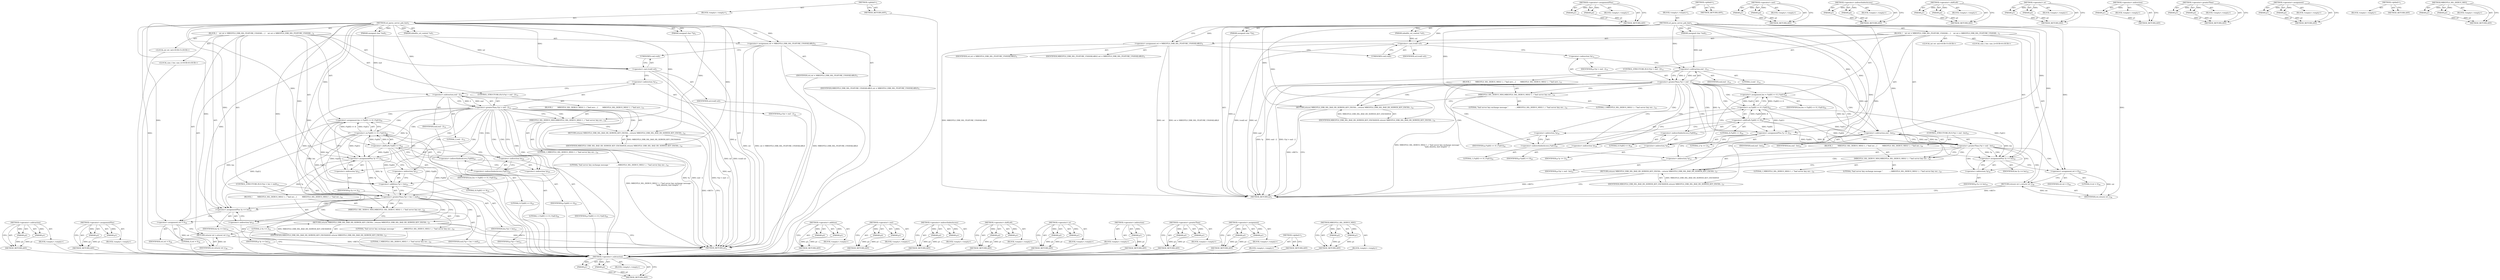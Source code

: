 digraph "MBEDTLS_SSL_DEBUG_MSG" {
vulnerable_119 [label=<(METHOD,&lt;operator&gt;.subtraction)>];
vulnerable_120 [label=<(PARAM,p1)>];
vulnerable_121 [label=<(PARAM,p2)>];
vulnerable_122 [label=<(BLOCK,&lt;empty&gt;,&lt;empty&gt;)>];
vulnerable_123 [label=<(METHOD_RETURN,ANY)>];
vulnerable_144 [label=<(METHOD,&lt;operator&gt;.assignmentPlus)>];
vulnerable_145 [label=<(PARAM,p1)>];
vulnerable_146 [label=<(PARAM,p2)>];
vulnerable_147 [label=<(BLOCK,&lt;empty&gt;,&lt;empty&gt;)>];
vulnerable_148 [label=<(METHOD_RETURN,ANY)>];
vulnerable_6 [label=<(METHOD,&lt;global&gt;)<SUB>1</SUB>>];
vulnerable_7 [label=<(BLOCK,&lt;empty&gt;,&lt;empty&gt;)<SUB>1</SUB>>];
vulnerable_8 [label=<(METHOD,ssl_parse_server_psk_hint)<SUB>1</SUB>>];
vulnerable_9 [label=<(PARAM,mbedtls_ssl_context *ssl)<SUB>1</SUB>>];
vulnerable_10 [label=<(PARAM,unsigned char **p)<SUB>2</SUB>>];
vulnerable_11 [label=<(PARAM,unsigned char *end)<SUB>3</SUB>>];
vulnerable_12 [label=<(BLOCK,{
    int ret = MBEDTLS_ERR_SSL_FEATURE_UNAVAIL...,{
    int ret = MBEDTLS_ERR_SSL_FEATURE_UNAVAIL...)<SUB>4</SUB>>];
vulnerable_13 [label="<(LOCAL,int ret: int)<SUB>5</SUB>>"];
vulnerable_14 [label=<(&lt;operator&gt;.assignment,ret = MBEDTLS_ERR_SSL_FEATURE_UNAVAILABLE)<SUB>5</SUB>>];
vulnerable_15 [label=<(IDENTIFIER,ret,ret = MBEDTLS_ERR_SSL_FEATURE_UNAVAILABLE)<SUB>5</SUB>>];
vulnerable_16 [label=<(IDENTIFIER,MBEDTLS_ERR_SSL_FEATURE_UNAVAILABLE,ret = MBEDTLS_ERR_SSL_FEATURE_UNAVAILABLE)<SUB>5</SUB>>];
vulnerable_17 [label="<(LOCAL,size_t len: size_t)<SUB>6</SUB>>"];
vulnerable_18 [label=<(&lt;operator&gt;.cast,(void) ssl)<SUB>7</SUB>>];
vulnerable_19 [label=<(UNKNOWN,void,void)<SUB>7</SUB>>];
vulnerable_20 [label=<(IDENTIFIER,ssl,(void) ssl)<SUB>7</SUB>>];
vulnerable_21 [label=<(CONTROL_STRUCTURE,IF,if ((*p) &gt; end - 2))<SUB>14</SUB>>];
vulnerable_22 [label=<(&lt;operator&gt;.greaterThan,(*p) &gt; end - 2)<SUB>14</SUB>>];
vulnerable_23 [label=<(&lt;operator&gt;.indirection,*p)<SUB>14</SUB>>];
vulnerable_24 [label=<(IDENTIFIER,p,(*p) &gt; end - 2)<SUB>14</SUB>>];
vulnerable_25 [label=<(&lt;operator&gt;.subtraction,end - 2)<SUB>14</SUB>>];
vulnerable_26 [label=<(IDENTIFIER,end,end - 2)<SUB>14</SUB>>];
vulnerable_27 [label=<(LITERAL,2,end - 2)<SUB>14</SUB>>];
vulnerable_28 [label=<(BLOCK,{
        MBEDTLS_SSL_DEBUG_MSG( 1, ( &quot;bad serv...,{
        MBEDTLS_SSL_DEBUG_MSG( 1, ( &quot;bad serv...)<SUB>15</SUB>>];
vulnerable_29 [label=<(MBEDTLS_SSL_DEBUG_MSG,MBEDTLS_SSL_DEBUG_MSG( 1, ( &quot;bad server key exc...)<SUB>16</SUB>>];
vulnerable_30 [label=<(LITERAL,1,MBEDTLS_SSL_DEBUG_MSG( 1, ( &quot;bad server key exc...)<SUB>16</SUB>>];
vulnerable_31 [label=<(LITERAL,&quot;bad server key exchange message &quot;
            ...,MBEDTLS_SSL_DEBUG_MSG( 1, ( &quot;bad server key exc...)<SUB>16</SUB>>];
vulnerable_32 [label=<(RETURN,return( MBEDTLS_ERR_SSL_BAD_HS_SERVER_KEY_EXCHA...,return( MBEDTLS_ERR_SSL_BAD_HS_SERVER_KEY_EXCHA...)<SUB>18</SUB>>];
vulnerable_33 [label=<(IDENTIFIER,MBEDTLS_ERR_SSL_BAD_HS_SERVER_KEY_EXCHANGE,return( MBEDTLS_ERR_SSL_BAD_HS_SERVER_KEY_EXCHA...)<SUB>18</SUB>>];
vulnerable_34 [label=<(&lt;operator&gt;.assignment,len = (*p)[0] &lt;&lt; 8 | (*p)[1])<SUB>20</SUB>>];
vulnerable_35 [label=<(IDENTIFIER,len,len = (*p)[0] &lt;&lt; 8 | (*p)[1])<SUB>20</SUB>>];
vulnerable_36 [label=<(&lt;operator&gt;.or,(*p)[0] &lt;&lt; 8 | (*p)[1])<SUB>20</SUB>>];
vulnerable_37 [label=<(&lt;operator&gt;.shiftLeft,(*p)[0] &lt;&lt; 8)<SUB>20</SUB>>];
vulnerable_38 [label=<(&lt;operator&gt;.indirectIndexAccess,(*p)[0])<SUB>20</SUB>>];
vulnerable_39 [label=<(&lt;operator&gt;.indirection,*p)<SUB>20</SUB>>];
vulnerable_40 [label=<(IDENTIFIER,p,(*p)[0] &lt;&lt; 8)<SUB>20</SUB>>];
vulnerable_41 [label=<(LITERAL,0,(*p)[0] &lt;&lt; 8)<SUB>20</SUB>>];
vulnerable_42 [label=<(LITERAL,8,(*p)[0] &lt;&lt; 8)<SUB>20</SUB>>];
vulnerable_43 [label=<(&lt;operator&gt;.indirectIndexAccess,(*p)[1])<SUB>20</SUB>>];
vulnerable_44 [label=<(&lt;operator&gt;.indirection,*p)<SUB>20</SUB>>];
vulnerable_45 [label=<(IDENTIFIER,p,(*p)[0] &lt;&lt; 8 | (*p)[1])<SUB>20</SUB>>];
vulnerable_46 [label=<(LITERAL,1,(*p)[0] &lt;&lt; 8 | (*p)[1])<SUB>20</SUB>>];
vulnerable_47 [label=<(&lt;operator&gt;.assignmentPlus,*p += 2)<SUB>21</SUB>>];
vulnerable_48 [label=<(&lt;operator&gt;.indirection,*p)<SUB>21</SUB>>];
vulnerable_49 [label=<(IDENTIFIER,p,*p += 2)<SUB>21</SUB>>];
vulnerable_50 [label=<(LITERAL,2,*p += 2)<SUB>21</SUB>>];
vulnerable_51 [label=<(CONTROL_STRUCTURE,IF,if ((*p) + len &gt; end))<SUB>23</SUB>>];
vulnerable_52 [label=<(&lt;operator&gt;.greaterThan,(*p) + len &gt; end)<SUB>23</SUB>>];
vulnerable_53 [label=<(&lt;operator&gt;.addition,(*p) + len)<SUB>23</SUB>>];
vulnerable_54 [label=<(&lt;operator&gt;.indirection,*p)<SUB>23</SUB>>];
vulnerable_55 [label=<(IDENTIFIER,p,(*p) + len)<SUB>23</SUB>>];
vulnerable_56 [label=<(IDENTIFIER,len,(*p) + len)<SUB>23</SUB>>];
vulnerable_57 [label=<(IDENTIFIER,end,(*p) + len &gt; end)<SUB>23</SUB>>];
vulnerable_58 [label=<(BLOCK,{
         MBEDTLS_SSL_DEBUG_MSG( 1, ( &quot;bad ser...,{
         MBEDTLS_SSL_DEBUG_MSG( 1, ( &quot;bad ser...)<SUB>24</SUB>>];
vulnerable_59 [label=<(MBEDTLS_SSL_DEBUG_MSG,MBEDTLS_SSL_DEBUG_MSG( 1, ( &quot;bad server key exc...)<SUB>25</SUB>>];
vulnerable_60 [label=<(LITERAL,1,MBEDTLS_SSL_DEBUG_MSG( 1, ( &quot;bad server key exc...)<SUB>25</SUB>>];
vulnerable_61 [label=<(LITERAL,&quot;bad server key exchange message &quot;
            ...,MBEDTLS_SSL_DEBUG_MSG( 1, ( &quot;bad server key exc...)<SUB>25</SUB>>];
vulnerable_62 [label=<(RETURN,return( MBEDTLS_ERR_SSL_BAD_HS_SERVER_KEY_EXCHA...,return( MBEDTLS_ERR_SSL_BAD_HS_SERVER_KEY_EXCHA...)<SUB>27</SUB>>];
vulnerable_63 [label=<(IDENTIFIER,MBEDTLS_ERR_SSL_BAD_HS_SERVER_KEY_EXCHANGE,return( MBEDTLS_ERR_SSL_BAD_HS_SERVER_KEY_EXCHA...)<SUB>27</SUB>>];
vulnerable_64 [label=<(&lt;operator&gt;.assignmentPlus,*p += len)<SUB>35</SUB>>];
vulnerable_65 [label=<(&lt;operator&gt;.indirection,*p)<SUB>35</SUB>>];
vulnerable_66 [label=<(IDENTIFIER,p,*p += len)<SUB>35</SUB>>];
vulnerable_67 [label=<(IDENTIFIER,len,*p += len)<SUB>35</SUB>>];
vulnerable_68 [label=<(&lt;operator&gt;.assignment,ret = 0)<SUB>36</SUB>>];
vulnerable_69 [label=<(IDENTIFIER,ret,ret = 0)<SUB>36</SUB>>];
vulnerable_70 [label=<(LITERAL,0,ret = 0)<SUB>36</SUB>>];
vulnerable_71 [label=<(RETURN,return( ret );,return( ret );)<SUB>38</SUB>>];
vulnerable_72 [label=<(IDENTIFIER,ret,return( ret );)<SUB>38</SUB>>];
vulnerable_73 [label=<(METHOD_RETURN,int)<SUB>1</SUB>>];
vulnerable_75 [label=<(METHOD_RETURN,ANY)<SUB>1</SUB>>];
vulnerable_149 [label=<(METHOD,&lt;operator&gt;.addition)>];
vulnerable_150 [label=<(PARAM,p1)>];
vulnerable_151 [label=<(PARAM,p2)>];
vulnerable_152 [label=<(BLOCK,&lt;empty&gt;,&lt;empty&gt;)>];
vulnerable_153 [label=<(METHOD_RETURN,ANY)>];
vulnerable_105 [label=<(METHOD,&lt;operator&gt;.cast)>];
vulnerable_106 [label=<(PARAM,p1)>];
vulnerable_107 [label=<(PARAM,p2)>];
vulnerable_108 [label=<(BLOCK,&lt;empty&gt;,&lt;empty&gt;)>];
vulnerable_109 [label=<(METHOD_RETURN,ANY)>];
vulnerable_139 [label=<(METHOD,&lt;operator&gt;.indirectIndexAccess)>];
vulnerable_140 [label=<(PARAM,p1)>];
vulnerable_141 [label=<(PARAM,p2)>];
vulnerable_142 [label=<(BLOCK,&lt;empty&gt;,&lt;empty&gt;)>];
vulnerable_143 [label=<(METHOD_RETURN,ANY)>];
vulnerable_134 [label=<(METHOD,&lt;operator&gt;.shiftLeft)>];
vulnerable_135 [label=<(PARAM,p1)>];
vulnerable_136 [label=<(PARAM,p2)>];
vulnerable_137 [label=<(BLOCK,&lt;empty&gt;,&lt;empty&gt;)>];
vulnerable_138 [label=<(METHOD_RETURN,ANY)>];
vulnerable_129 [label=<(METHOD,&lt;operator&gt;.or)>];
vulnerable_130 [label=<(PARAM,p1)>];
vulnerable_131 [label=<(PARAM,p2)>];
vulnerable_132 [label=<(BLOCK,&lt;empty&gt;,&lt;empty&gt;)>];
vulnerable_133 [label=<(METHOD_RETURN,ANY)>];
vulnerable_115 [label=<(METHOD,&lt;operator&gt;.indirection)>];
vulnerable_116 [label=<(PARAM,p1)>];
vulnerable_117 [label=<(BLOCK,&lt;empty&gt;,&lt;empty&gt;)>];
vulnerable_118 [label=<(METHOD_RETURN,ANY)>];
vulnerable_110 [label=<(METHOD,&lt;operator&gt;.greaterThan)>];
vulnerable_111 [label=<(PARAM,p1)>];
vulnerable_112 [label=<(PARAM,p2)>];
vulnerable_113 [label=<(BLOCK,&lt;empty&gt;,&lt;empty&gt;)>];
vulnerable_114 [label=<(METHOD_RETURN,ANY)>];
vulnerable_100 [label=<(METHOD,&lt;operator&gt;.assignment)>];
vulnerable_101 [label=<(PARAM,p1)>];
vulnerable_102 [label=<(PARAM,p2)>];
vulnerable_103 [label=<(BLOCK,&lt;empty&gt;,&lt;empty&gt;)>];
vulnerable_104 [label=<(METHOD_RETURN,ANY)>];
vulnerable_94 [label=<(METHOD,&lt;global&gt;)<SUB>1</SUB>>];
vulnerable_95 [label=<(BLOCK,&lt;empty&gt;,&lt;empty&gt;)>];
vulnerable_96 [label=<(METHOD_RETURN,ANY)>];
vulnerable_124 [label=<(METHOD,MBEDTLS_SSL_DEBUG_MSG)>];
vulnerable_125 [label=<(PARAM,p1)>];
vulnerable_126 [label=<(PARAM,p2)>];
vulnerable_127 [label=<(BLOCK,&lt;empty&gt;,&lt;empty&gt;)>];
vulnerable_128 [label=<(METHOD_RETURN,ANY)>];
fixed_119 [label=<(METHOD,&lt;operator&gt;.subtraction)>];
fixed_120 [label=<(PARAM,p1)>];
fixed_121 [label=<(PARAM,p2)>];
fixed_122 [label=<(BLOCK,&lt;empty&gt;,&lt;empty&gt;)>];
fixed_123 [label=<(METHOD_RETURN,ANY)>];
fixed_144 [label=<(METHOD,&lt;operator&gt;.assignmentPlus)>];
fixed_145 [label=<(PARAM,p1)>];
fixed_146 [label=<(PARAM,p2)>];
fixed_147 [label=<(BLOCK,&lt;empty&gt;,&lt;empty&gt;)>];
fixed_148 [label=<(METHOD_RETURN,ANY)>];
fixed_6 [label=<(METHOD,&lt;global&gt;)<SUB>1</SUB>>];
fixed_7 [label=<(BLOCK,&lt;empty&gt;,&lt;empty&gt;)<SUB>1</SUB>>];
fixed_8 [label=<(METHOD,ssl_parse_server_psk_hint)<SUB>1</SUB>>];
fixed_9 [label=<(PARAM,mbedtls_ssl_context *ssl)<SUB>1</SUB>>];
fixed_10 [label=<(PARAM,unsigned char **p)<SUB>2</SUB>>];
fixed_11 [label=<(PARAM,unsigned char *end)<SUB>3</SUB>>];
fixed_12 [label=<(BLOCK,{
    int ret = MBEDTLS_ERR_SSL_FEATURE_UNAVAIL...,{
    int ret = MBEDTLS_ERR_SSL_FEATURE_UNAVAIL...)<SUB>4</SUB>>];
fixed_13 [label="<(LOCAL,int ret: int)<SUB>5</SUB>>"];
fixed_14 [label=<(&lt;operator&gt;.assignment,ret = MBEDTLS_ERR_SSL_FEATURE_UNAVAILABLE)<SUB>5</SUB>>];
fixed_15 [label=<(IDENTIFIER,ret,ret = MBEDTLS_ERR_SSL_FEATURE_UNAVAILABLE)<SUB>5</SUB>>];
fixed_16 [label=<(IDENTIFIER,MBEDTLS_ERR_SSL_FEATURE_UNAVAILABLE,ret = MBEDTLS_ERR_SSL_FEATURE_UNAVAILABLE)<SUB>5</SUB>>];
fixed_17 [label="<(LOCAL,size_t len: size_t)<SUB>6</SUB>>"];
fixed_18 [label=<(&lt;operator&gt;.cast,(void) ssl)<SUB>7</SUB>>];
fixed_19 [label=<(UNKNOWN,void,void)<SUB>7</SUB>>];
fixed_20 [label=<(IDENTIFIER,ssl,(void) ssl)<SUB>7</SUB>>];
fixed_21 [label=<(CONTROL_STRUCTURE,IF,if ((*p) &gt; end - 2))<SUB>14</SUB>>];
fixed_22 [label=<(&lt;operator&gt;.greaterThan,(*p) &gt; end - 2)<SUB>14</SUB>>];
fixed_23 [label=<(&lt;operator&gt;.indirection,*p)<SUB>14</SUB>>];
fixed_24 [label=<(IDENTIFIER,p,(*p) &gt; end - 2)<SUB>14</SUB>>];
fixed_25 [label=<(&lt;operator&gt;.subtraction,end - 2)<SUB>14</SUB>>];
fixed_26 [label=<(IDENTIFIER,end,end - 2)<SUB>14</SUB>>];
fixed_27 [label=<(LITERAL,2,end - 2)<SUB>14</SUB>>];
fixed_28 [label=<(BLOCK,{
        MBEDTLS_SSL_DEBUG_MSG( 1, ( &quot;bad serv...,{
        MBEDTLS_SSL_DEBUG_MSG( 1, ( &quot;bad serv...)<SUB>15</SUB>>];
fixed_29 [label=<(MBEDTLS_SSL_DEBUG_MSG,MBEDTLS_SSL_DEBUG_MSG( 1, ( &quot;bad server key exc...)<SUB>16</SUB>>];
fixed_30 [label=<(LITERAL,1,MBEDTLS_SSL_DEBUG_MSG( 1, ( &quot;bad server key exc...)<SUB>16</SUB>>];
fixed_31 [label=<(LITERAL,&quot;bad server key exchange message &quot;
            ...,MBEDTLS_SSL_DEBUG_MSG( 1, ( &quot;bad server key exc...)<SUB>16</SUB>>];
fixed_32 [label=<(RETURN,return( MBEDTLS_ERR_SSL_BAD_HS_SERVER_KEY_EXCHA...,return( MBEDTLS_ERR_SSL_BAD_HS_SERVER_KEY_EXCHA...)<SUB>18</SUB>>];
fixed_33 [label=<(IDENTIFIER,MBEDTLS_ERR_SSL_BAD_HS_SERVER_KEY_EXCHANGE,return( MBEDTLS_ERR_SSL_BAD_HS_SERVER_KEY_EXCHA...)<SUB>18</SUB>>];
fixed_34 [label=<(&lt;operator&gt;.assignment,len = (*p)[0] &lt;&lt; 8 | (*p)[1])<SUB>20</SUB>>];
fixed_35 [label=<(IDENTIFIER,len,len = (*p)[0] &lt;&lt; 8 | (*p)[1])<SUB>20</SUB>>];
fixed_36 [label=<(&lt;operator&gt;.or,(*p)[0] &lt;&lt; 8 | (*p)[1])<SUB>20</SUB>>];
fixed_37 [label=<(&lt;operator&gt;.shiftLeft,(*p)[0] &lt;&lt; 8)<SUB>20</SUB>>];
fixed_38 [label=<(&lt;operator&gt;.indirectIndexAccess,(*p)[0])<SUB>20</SUB>>];
fixed_39 [label=<(&lt;operator&gt;.indirection,*p)<SUB>20</SUB>>];
fixed_40 [label=<(IDENTIFIER,p,(*p)[0] &lt;&lt; 8)<SUB>20</SUB>>];
fixed_41 [label=<(LITERAL,0,(*p)[0] &lt;&lt; 8)<SUB>20</SUB>>];
fixed_42 [label=<(LITERAL,8,(*p)[0] &lt;&lt; 8)<SUB>20</SUB>>];
fixed_43 [label=<(&lt;operator&gt;.indirectIndexAccess,(*p)[1])<SUB>20</SUB>>];
fixed_44 [label=<(&lt;operator&gt;.indirection,*p)<SUB>20</SUB>>];
fixed_45 [label=<(IDENTIFIER,p,(*p)[0] &lt;&lt; 8 | (*p)[1])<SUB>20</SUB>>];
fixed_46 [label=<(LITERAL,1,(*p)[0] &lt;&lt; 8 | (*p)[1])<SUB>20</SUB>>];
fixed_47 [label=<(&lt;operator&gt;.assignmentPlus,*p += 2)<SUB>21</SUB>>];
fixed_48 [label=<(&lt;operator&gt;.indirection,*p)<SUB>21</SUB>>];
fixed_49 [label=<(IDENTIFIER,p,*p += 2)<SUB>21</SUB>>];
fixed_50 [label=<(LITERAL,2,*p += 2)<SUB>21</SUB>>];
fixed_51 [label=<(CONTROL_STRUCTURE,IF,if ((*p) &gt; end - len))<SUB>23</SUB>>];
fixed_52 [label=<(&lt;operator&gt;.greaterThan,(*p) &gt; end - len)<SUB>23</SUB>>];
fixed_53 [label=<(&lt;operator&gt;.indirection,*p)<SUB>23</SUB>>];
fixed_54 [label=<(IDENTIFIER,p,(*p) &gt; end - len)<SUB>23</SUB>>];
fixed_55 [label=<(&lt;operator&gt;.subtraction,end - len)<SUB>23</SUB>>];
fixed_56 [label=<(IDENTIFIER,end,end - len)<SUB>23</SUB>>];
fixed_57 [label=<(IDENTIFIER,len,end - len)<SUB>23</SUB>>];
fixed_58 [label=<(BLOCK,{
         MBEDTLS_SSL_DEBUG_MSG( 1, ( &quot;bad ser...,{
         MBEDTLS_SSL_DEBUG_MSG( 1, ( &quot;bad ser...)<SUB>24</SUB>>];
fixed_59 [label=<(MBEDTLS_SSL_DEBUG_MSG,MBEDTLS_SSL_DEBUG_MSG( 1, ( &quot;bad server key exc...)<SUB>25</SUB>>];
fixed_60 [label=<(LITERAL,1,MBEDTLS_SSL_DEBUG_MSG( 1, ( &quot;bad server key exc...)<SUB>25</SUB>>];
fixed_61 [label=<(LITERAL,&quot;bad server key exchange message &quot;
            ...,MBEDTLS_SSL_DEBUG_MSG( 1, ( &quot;bad server key exc...)<SUB>25</SUB>>];
fixed_62 [label=<(RETURN,return( MBEDTLS_ERR_SSL_BAD_HS_SERVER_KEY_EXCHA...,return( MBEDTLS_ERR_SSL_BAD_HS_SERVER_KEY_EXCHA...)<SUB>27</SUB>>];
fixed_63 [label=<(IDENTIFIER,MBEDTLS_ERR_SSL_BAD_HS_SERVER_KEY_EXCHANGE,return( MBEDTLS_ERR_SSL_BAD_HS_SERVER_KEY_EXCHA...)<SUB>27</SUB>>];
fixed_64 [label=<(&lt;operator&gt;.assignmentPlus,*p += len)<SUB>35</SUB>>];
fixed_65 [label=<(&lt;operator&gt;.indirection,*p)<SUB>35</SUB>>];
fixed_66 [label=<(IDENTIFIER,p,*p += len)<SUB>35</SUB>>];
fixed_67 [label=<(IDENTIFIER,len,*p += len)<SUB>35</SUB>>];
fixed_68 [label=<(&lt;operator&gt;.assignment,ret = 0)<SUB>36</SUB>>];
fixed_69 [label=<(IDENTIFIER,ret,ret = 0)<SUB>36</SUB>>];
fixed_70 [label=<(LITERAL,0,ret = 0)<SUB>36</SUB>>];
fixed_71 [label=<(RETURN,return( ret );,return( ret );)<SUB>38</SUB>>];
fixed_72 [label=<(IDENTIFIER,ret,return( ret );)<SUB>38</SUB>>];
fixed_73 [label=<(METHOD_RETURN,int)<SUB>1</SUB>>];
fixed_75 [label=<(METHOD_RETURN,ANY)<SUB>1</SUB>>];
fixed_105 [label=<(METHOD,&lt;operator&gt;.cast)>];
fixed_106 [label=<(PARAM,p1)>];
fixed_107 [label=<(PARAM,p2)>];
fixed_108 [label=<(BLOCK,&lt;empty&gt;,&lt;empty&gt;)>];
fixed_109 [label=<(METHOD_RETURN,ANY)>];
fixed_139 [label=<(METHOD,&lt;operator&gt;.indirectIndexAccess)>];
fixed_140 [label=<(PARAM,p1)>];
fixed_141 [label=<(PARAM,p2)>];
fixed_142 [label=<(BLOCK,&lt;empty&gt;,&lt;empty&gt;)>];
fixed_143 [label=<(METHOD_RETURN,ANY)>];
fixed_134 [label=<(METHOD,&lt;operator&gt;.shiftLeft)>];
fixed_135 [label=<(PARAM,p1)>];
fixed_136 [label=<(PARAM,p2)>];
fixed_137 [label=<(BLOCK,&lt;empty&gt;,&lt;empty&gt;)>];
fixed_138 [label=<(METHOD_RETURN,ANY)>];
fixed_129 [label=<(METHOD,&lt;operator&gt;.or)>];
fixed_130 [label=<(PARAM,p1)>];
fixed_131 [label=<(PARAM,p2)>];
fixed_132 [label=<(BLOCK,&lt;empty&gt;,&lt;empty&gt;)>];
fixed_133 [label=<(METHOD_RETURN,ANY)>];
fixed_115 [label=<(METHOD,&lt;operator&gt;.indirection)>];
fixed_116 [label=<(PARAM,p1)>];
fixed_117 [label=<(BLOCK,&lt;empty&gt;,&lt;empty&gt;)>];
fixed_118 [label=<(METHOD_RETURN,ANY)>];
fixed_110 [label=<(METHOD,&lt;operator&gt;.greaterThan)>];
fixed_111 [label=<(PARAM,p1)>];
fixed_112 [label=<(PARAM,p2)>];
fixed_113 [label=<(BLOCK,&lt;empty&gt;,&lt;empty&gt;)>];
fixed_114 [label=<(METHOD_RETURN,ANY)>];
fixed_100 [label=<(METHOD,&lt;operator&gt;.assignment)>];
fixed_101 [label=<(PARAM,p1)>];
fixed_102 [label=<(PARAM,p2)>];
fixed_103 [label=<(BLOCK,&lt;empty&gt;,&lt;empty&gt;)>];
fixed_104 [label=<(METHOD_RETURN,ANY)>];
fixed_94 [label=<(METHOD,&lt;global&gt;)<SUB>1</SUB>>];
fixed_95 [label=<(BLOCK,&lt;empty&gt;,&lt;empty&gt;)>];
fixed_96 [label=<(METHOD_RETURN,ANY)>];
fixed_124 [label=<(METHOD,MBEDTLS_SSL_DEBUG_MSG)>];
fixed_125 [label=<(PARAM,p1)>];
fixed_126 [label=<(PARAM,p2)>];
fixed_127 [label=<(BLOCK,&lt;empty&gt;,&lt;empty&gt;)>];
fixed_128 [label=<(METHOD_RETURN,ANY)>];
vulnerable_119 -> vulnerable_120  [key=0, label="AST: "];
vulnerable_119 -> vulnerable_120  [key=1, label="DDG: "];
vulnerable_119 -> vulnerable_122  [key=0, label="AST: "];
vulnerable_119 -> vulnerable_121  [key=0, label="AST: "];
vulnerable_119 -> vulnerable_121  [key=1, label="DDG: "];
vulnerable_119 -> vulnerable_123  [key=0, label="AST: "];
vulnerable_119 -> vulnerable_123  [key=1, label="CFG: "];
vulnerable_120 -> vulnerable_123  [key=0, label="DDG: p1"];
vulnerable_121 -> vulnerable_123  [key=0, label="DDG: p2"];
vulnerable_122 -> fixed_119  [key=0];
vulnerable_123 -> fixed_119  [key=0];
vulnerable_144 -> vulnerable_145  [key=0, label="AST: "];
vulnerable_144 -> vulnerable_145  [key=1, label="DDG: "];
vulnerable_144 -> vulnerable_147  [key=0, label="AST: "];
vulnerable_144 -> vulnerable_146  [key=0, label="AST: "];
vulnerable_144 -> vulnerable_146  [key=1, label="DDG: "];
vulnerable_144 -> vulnerable_148  [key=0, label="AST: "];
vulnerable_144 -> vulnerable_148  [key=1, label="CFG: "];
vulnerable_145 -> vulnerable_148  [key=0, label="DDG: p1"];
vulnerable_146 -> vulnerable_148  [key=0, label="DDG: p2"];
vulnerable_147 -> fixed_119  [key=0];
vulnerable_148 -> fixed_119  [key=0];
vulnerable_6 -> vulnerable_7  [key=0, label="AST: "];
vulnerable_6 -> vulnerable_75  [key=0, label="AST: "];
vulnerable_6 -> vulnerable_75  [key=1, label="CFG: "];
vulnerable_7 -> vulnerable_8  [key=0, label="AST: "];
vulnerable_8 -> vulnerable_9  [key=0, label="AST: "];
vulnerable_8 -> vulnerable_9  [key=1, label="DDG: "];
vulnerable_8 -> vulnerable_10  [key=0, label="AST: "];
vulnerable_8 -> vulnerable_10  [key=1, label="DDG: "];
vulnerable_8 -> vulnerable_11  [key=0, label="AST: "];
vulnerable_8 -> vulnerable_11  [key=1, label="DDG: "];
vulnerable_8 -> vulnerable_12  [key=0, label="AST: "];
vulnerable_8 -> vulnerable_73  [key=0, label="AST: "];
vulnerable_8 -> vulnerable_14  [key=0, label="CFG: "];
vulnerable_8 -> vulnerable_14  [key=1, label="DDG: "];
vulnerable_8 -> vulnerable_18  [key=0, label="DDG: "];
vulnerable_8 -> vulnerable_47  [key=0, label="DDG: "];
vulnerable_8 -> vulnerable_64  [key=0, label="DDG: "];
vulnerable_8 -> vulnerable_68  [key=0, label="DDG: "];
vulnerable_8 -> vulnerable_72  [key=0, label="DDG: "];
vulnerable_8 -> vulnerable_32  [key=0, label="DDG: "];
vulnerable_8 -> vulnerable_52  [key=0, label="DDG: "];
vulnerable_8 -> vulnerable_62  [key=0, label="DDG: "];
vulnerable_8 -> vulnerable_25  [key=0, label="DDG: "];
vulnerable_8 -> vulnerable_29  [key=0, label="DDG: "];
vulnerable_8 -> vulnerable_33  [key=0, label="DDG: "];
vulnerable_8 -> vulnerable_37  [key=0, label="DDG: "];
vulnerable_8 -> vulnerable_53  [key=0, label="DDG: "];
vulnerable_8 -> vulnerable_59  [key=0, label="DDG: "];
vulnerable_8 -> vulnerable_63  [key=0, label="DDG: "];
vulnerable_9 -> vulnerable_18  [key=0, label="DDG: ssl"];
vulnerable_10 -> vulnerable_73  [key=0, label="DDG: p"];
vulnerable_11 -> vulnerable_25  [key=0, label="DDG: end"];
vulnerable_12 -> vulnerable_13  [key=0, label="AST: "];
vulnerable_12 -> vulnerable_14  [key=0, label="AST: "];
vulnerable_12 -> vulnerable_17  [key=0, label="AST: "];
vulnerable_12 -> vulnerable_18  [key=0, label="AST: "];
vulnerable_12 -> vulnerable_21  [key=0, label="AST: "];
vulnerable_12 -> vulnerable_34  [key=0, label="AST: "];
vulnerable_12 -> vulnerable_47  [key=0, label="AST: "];
vulnerable_12 -> vulnerable_51  [key=0, label="AST: "];
vulnerable_12 -> vulnerable_64  [key=0, label="AST: "];
vulnerable_12 -> vulnerable_68  [key=0, label="AST: "];
vulnerable_12 -> vulnerable_71  [key=0, label="AST: "];
vulnerable_13 -> fixed_119  [key=0];
vulnerable_14 -> vulnerable_15  [key=0, label="AST: "];
vulnerable_14 -> vulnerable_16  [key=0, label="AST: "];
vulnerable_14 -> vulnerable_19  [key=0, label="CFG: "];
vulnerable_14 -> vulnerable_73  [key=0, label="DDG: ret"];
vulnerable_14 -> vulnerable_73  [key=1, label="DDG: ret = MBEDTLS_ERR_SSL_FEATURE_UNAVAILABLE"];
vulnerable_14 -> vulnerable_73  [key=2, label="DDG: MBEDTLS_ERR_SSL_FEATURE_UNAVAILABLE"];
vulnerable_15 -> fixed_119  [key=0];
vulnerable_16 -> fixed_119  [key=0];
vulnerable_17 -> fixed_119  [key=0];
vulnerable_18 -> vulnerable_19  [key=0, label="AST: "];
vulnerable_18 -> vulnerable_20  [key=0, label="AST: "];
vulnerable_18 -> vulnerable_23  [key=0, label="CFG: "];
vulnerable_18 -> vulnerable_73  [key=0, label="DDG: ssl"];
vulnerable_18 -> vulnerable_73  [key=1, label="DDG: (void) ssl"];
vulnerable_19 -> vulnerable_18  [key=0, label="CFG: "];
vulnerable_20 -> fixed_119  [key=0];
vulnerable_21 -> vulnerable_22  [key=0, label="AST: "];
vulnerable_21 -> vulnerable_28  [key=0, label="AST: "];
vulnerable_22 -> vulnerable_23  [key=0, label="AST: "];
vulnerable_22 -> vulnerable_25  [key=0, label="AST: "];
vulnerable_22 -> vulnerable_29  [key=0, label="CFG: "];
vulnerable_22 -> vulnerable_29  [key=1, label="CDG: "];
vulnerable_22 -> vulnerable_39  [key=0, label="CFG: "];
vulnerable_22 -> vulnerable_39  [key=1, label="CDG: "];
vulnerable_22 -> vulnerable_73  [key=0, label="DDG: *p"];
vulnerable_22 -> vulnerable_73  [key=1, label="DDG: end - 2"];
vulnerable_22 -> vulnerable_73  [key=2, label="DDG: (*p) &gt; end - 2"];
vulnerable_22 -> vulnerable_47  [key=0, label="DDG: *p"];
vulnerable_22 -> vulnerable_47  [key=1, label="CDG: "];
vulnerable_22 -> vulnerable_34  [key=0, label="CDG: "];
vulnerable_22 -> vulnerable_48  [key=0, label="CDG: "];
vulnerable_22 -> vulnerable_32  [key=0, label="CDG: "];
vulnerable_22 -> vulnerable_36  [key=0, label="CDG: "];
vulnerable_22 -> vulnerable_52  [key=0, label="CDG: "];
vulnerable_22 -> vulnerable_37  [key=0, label="CDG: "];
vulnerable_22 -> vulnerable_53  [key=0, label="CDG: "];
vulnerable_22 -> vulnerable_38  [key=0, label="CDG: "];
vulnerable_22 -> vulnerable_44  [key=0, label="CDG: "];
vulnerable_22 -> vulnerable_54  [key=0, label="CDG: "];
vulnerable_22 -> vulnerable_43  [key=0, label="CDG: "];
vulnerable_23 -> vulnerable_24  [key=0, label="AST: "];
vulnerable_23 -> vulnerable_25  [key=0, label="CFG: "];
vulnerable_24 -> fixed_119  [key=0];
vulnerable_25 -> vulnerable_26  [key=0, label="AST: "];
vulnerable_25 -> vulnerable_27  [key=0, label="AST: "];
vulnerable_25 -> vulnerable_22  [key=0, label="CFG: "];
vulnerable_25 -> vulnerable_22  [key=1, label="DDG: end"];
vulnerable_25 -> vulnerable_22  [key=2, label="DDG: 2"];
vulnerable_25 -> vulnerable_73  [key=0, label="DDG: end"];
vulnerable_25 -> vulnerable_52  [key=0, label="DDG: end"];
vulnerable_26 -> fixed_119  [key=0];
vulnerable_27 -> fixed_119  [key=0];
vulnerable_28 -> vulnerable_29  [key=0, label="AST: "];
vulnerable_28 -> vulnerable_32  [key=0, label="AST: "];
vulnerable_29 -> vulnerable_30  [key=0, label="AST: "];
vulnerable_29 -> vulnerable_31  [key=0, label="AST: "];
vulnerable_29 -> vulnerable_32  [key=0, label="CFG: "];
vulnerable_29 -> vulnerable_73  [key=0, label="DDG: MBEDTLS_SSL_DEBUG_MSG( 1, ( &quot;bad server key exchange message &quot;
                                    &quot;(psk_identity_hint length)&quot; ) )"];
vulnerable_30 -> fixed_119  [key=0];
vulnerable_31 -> fixed_119  [key=0];
vulnerable_32 -> vulnerable_33  [key=0, label="AST: "];
vulnerable_32 -> vulnerable_73  [key=0, label="CFG: "];
vulnerable_32 -> vulnerable_73  [key=1, label="DDG: &lt;RET&gt;"];
vulnerable_33 -> vulnerable_32  [key=0, label="DDG: MBEDTLS_ERR_SSL_BAD_HS_SERVER_KEY_EXCHANGE"];
vulnerable_34 -> vulnerable_35  [key=0, label="AST: "];
vulnerable_34 -> vulnerable_36  [key=0, label="AST: "];
vulnerable_34 -> vulnerable_48  [key=0, label="CFG: "];
vulnerable_34 -> vulnerable_64  [key=0, label="DDG: len"];
vulnerable_34 -> vulnerable_52  [key=0, label="DDG: len"];
vulnerable_34 -> vulnerable_53  [key=0, label="DDG: len"];
vulnerable_35 -> fixed_119  [key=0];
vulnerable_36 -> vulnerable_37  [key=0, label="AST: "];
vulnerable_36 -> vulnerable_43  [key=0, label="AST: "];
vulnerable_36 -> vulnerable_34  [key=0, label="CFG: "];
vulnerable_36 -> vulnerable_34  [key=1, label="DDG: (*p)[0] &lt;&lt; 8"];
vulnerable_36 -> vulnerable_34  [key=2, label="DDG: (*p)[1]"];
vulnerable_36 -> vulnerable_47  [key=0, label="DDG: (*p)[1]"];
vulnerable_36 -> vulnerable_64  [key=0, label="DDG: (*p)[1]"];
vulnerable_36 -> vulnerable_52  [key=0, label="DDG: (*p)[1]"];
vulnerable_36 -> vulnerable_53  [key=0, label="DDG: (*p)[1]"];
vulnerable_37 -> vulnerable_38  [key=0, label="AST: "];
vulnerable_37 -> vulnerable_42  [key=0, label="AST: "];
vulnerable_37 -> vulnerable_44  [key=0, label="CFG: "];
vulnerable_37 -> vulnerable_47  [key=0, label="DDG: (*p)[0]"];
vulnerable_37 -> vulnerable_64  [key=0, label="DDG: (*p)[0]"];
vulnerable_37 -> vulnerable_36  [key=0, label="DDG: (*p)[0]"];
vulnerable_37 -> vulnerable_36  [key=1, label="DDG: 8"];
vulnerable_37 -> vulnerable_52  [key=0, label="DDG: (*p)[0]"];
vulnerable_37 -> vulnerable_53  [key=0, label="DDG: (*p)[0]"];
vulnerable_38 -> vulnerable_39  [key=0, label="AST: "];
vulnerable_38 -> vulnerable_41  [key=0, label="AST: "];
vulnerable_38 -> vulnerable_37  [key=0, label="CFG: "];
vulnerable_39 -> vulnerable_40  [key=0, label="AST: "];
vulnerable_39 -> vulnerable_38  [key=0, label="CFG: "];
vulnerable_40 -> fixed_119  [key=0];
vulnerable_41 -> fixed_119  [key=0];
vulnerable_42 -> fixed_119  [key=0];
vulnerable_43 -> vulnerable_44  [key=0, label="AST: "];
vulnerable_43 -> vulnerable_46  [key=0, label="AST: "];
vulnerable_43 -> vulnerable_36  [key=0, label="CFG: "];
vulnerable_44 -> vulnerable_45  [key=0, label="AST: "];
vulnerable_44 -> vulnerable_43  [key=0, label="CFG: "];
vulnerable_45 -> fixed_119  [key=0];
vulnerable_46 -> fixed_119  [key=0];
vulnerable_47 -> vulnerable_48  [key=0, label="AST: "];
vulnerable_47 -> vulnerable_50  [key=0, label="AST: "];
vulnerable_47 -> vulnerable_54  [key=0, label="CFG: "];
vulnerable_47 -> vulnerable_64  [key=0, label="DDG: *p"];
vulnerable_47 -> vulnerable_52  [key=0, label="DDG: *p"];
vulnerable_47 -> vulnerable_53  [key=0, label="DDG: *p"];
vulnerable_48 -> vulnerable_49  [key=0, label="AST: "];
vulnerable_48 -> vulnerable_47  [key=0, label="CFG: "];
vulnerable_49 -> fixed_119  [key=0];
vulnerable_50 -> fixed_119  [key=0];
vulnerable_51 -> vulnerable_52  [key=0, label="AST: "];
vulnerable_51 -> vulnerable_58  [key=0, label="AST: "];
vulnerable_52 -> vulnerable_53  [key=0, label="AST: "];
vulnerable_52 -> vulnerable_57  [key=0, label="AST: "];
vulnerable_52 -> vulnerable_59  [key=0, label="CFG: "];
vulnerable_52 -> vulnerable_59  [key=1, label="CDG: "];
vulnerable_52 -> vulnerable_65  [key=0, label="CFG: "];
vulnerable_52 -> vulnerable_65  [key=1, label="CDG: "];
vulnerable_52 -> vulnerable_68  [key=0, label="CDG: "];
vulnerable_52 -> vulnerable_64  [key=0, label="CDG: "];
vulnerable_52 -> vulnerable_71  [key=0, label="CDG: "];
vulnerable_52 -> vulnerable_62  [key=0, label="CDG: "];
vulnerable_53 -> vulnerable_54  [key=0, label="AST: "];
vulnerable_53 -> vulnerable_56  [key=0, label="AST: "];
vulnerable_53 -> vulnerable_52  [key=0, label="CFG: "];
vulnerable_54 -> vulnerable_55  [key=0, label="AST: "];
vulnerable_54 -> vulnerable_53  [key=0, label="CFG: "];
vulnerable_55 -> fixed_119  [key=0];
vulnerable_56 -> fixed_119  [key=0];
vulnerable_57 -> fixed_119  [key=0];
vulnerable_58 -> vulnerable_59  [key=0, label="AST: "];
vulnerable_58 -> vulnerable_62  [key=0, label="AST: "];
vulnerable_59 -> vulnerable_60  [key=0, label="AST: "];
vulnerable_59 -> vulnerable_61  [key=0, label="AST: "];
vulnerable_59 -> vulnerable_62  [key=0, label="CFG: "];
vulnerable_60 -> fixed_119  [key=0];
vulnerable_61 -> fixed_119  [key=0];
vulnerable_62 -> vulnerable_63  [key=0, label="AST: "];
vulnerable_62 -> vulnerable_73  [key=0, label="CFG: "];
vulnerable_62 -> vulnerable_73  [key=1, label="DDG: &lt;RET&gt;"];
vulnerable_63 -> vulnerable_62  [key=0, label="DDG: MBEDTLS_ERR_SSL_BAD_HS_SERVER_KEY_EXCHANGE"];
vulnerable_64 -> vulnerable_65  [key=0, label="AST: "];
vulnerable_64 -> vulnerable_67  [key=0, label="AST: "];
vulnerable_64 -> vulnerable_68  [key=0, label="CFG: "];
vulnerable_65 -> vulnerable_66  [key=0, label="AST: "];
vulnerable_65 -> vulnerable_64  [key=0, label="CFG: "];
vulnerable_66 -> fixed_119  [key=0];
vulnerable_67 -> fixed_119  [key=0];
vulnerable_68 -> vulnerable_69  [key=0, label="AST: "];
vulnerable_68 -> vulnerable_70  [key=0, label="AST: "];
vulnerable_68 -> vulnerable_71  [key=0, label="CFG: "];
vulnerable_68 -> vulnerable_72  [key=0, label="DDG: ret"];
vulnerable_69 -> fixed_119  [key=0];
vulnerable_70 -> fixed_119  [key=0];
vulnerable_71 -> vulnerable_72  [key=0, label="AST: "];
vulnerable_71 -> vulnerable_73  [key=0, label="CFG: "];
vulnerable_71 -> vulnerable_73  [key=1, label="DDG: &lt;RET&gt;"];
vulnerable_72 -> vulnerable_71  [key=0, label="DDG: ret"];
vulnerable_73 -> fixed_119  [key=0];
vulnerable_75 -> fixed_119  [key=0];
vulnerable_149 -> vulnerable_150  [key=0, label="AST: "];
vulnerable_149 -> vulnerable_150  [key=1, label="DDG: "];
vulnerable_149 -> vulnerable_152  [key=0, label="AST: "];
vulnerable_149 -> vulnerable_151  [key=0, label="AST: "];
vulnerable_149 -> vulnerable_151  [key=1, label="DDG: "];
vulnerable_149 -> vulnerable_153  [key=0, label="AST: "];
vulnerable_149 -> vulnerable_153  [key=1, label="CFG: "];
vulnerable_150 -> vulnerable_153  [key=0, label="DDG: p1"];
vulnerable_151 -> vulnerable_153  [key=0, label="DDG: p2"];
vulnerable_152 -> fixed_119  [key=0];
vulnerable_153 -> fixed_119  [key=0];
vulnerable_105 -> vulnerable_106  [key=0, label="AST: "];
vulnerable_105 -> vulnerable_106  [key=1, label="DDG: "];
vulnerable_105 -> vulnerable_108  [key=0, label="AST: "];
vulnerable_105 -> vulnerable_107  [key=0, label="AST: "];
vulnerable_105 -> vulnerable_107  [key=1, label="DDG: "];
vulnerable_105 -> vulnerable_109  [key=0, label="AST: "];
vulnerable_105 -> vulnerable_109  [key=1, label="CFG: "];
vulnerable_106 -> vulnerable_109  [key=0, label="DDG: p1"];
vulnerable_107 -> vulnerable_109  [key=0, label="DDG: p2"];
vulnerable_108 -> fixed_119  [key=0];
vulnerable_109 -> fixed_119  [key=0];
vulnerable_139 -> vulnerable_140  [key=0, label="AST: "];
vulnerable_139 -> vulnerable_140  [key=1, label="DDG: "];
vulnerable_139 -> vulnerable_142  [key=0, label="AST: "];
vulnerable_139 -> vulnerable_141  [key=0, label="AST: "];
vulnerable_139 -> vulnerable_141  [key=1, label="DDG: "];
vulnerable_139 -> vulnerable_143  [key=0, label="AST: "];
vulnerable_139 -> vulnerable_143  [key=1, label="CFG: "];
vulnerable_140 -> vulnerable_143  [key=0, label="DDG: p1"];
vulnerable_141 -> vulnerable_143  [key=0, label="DDG: p2"];
vulnerable_142 -> fixed_119  [key=0];
vulnerable_143 -> fixed_119  [key=0];
vulnerable_134 -> vulnerable_135  [key=0, label="AST: "];
vulnerable_134 -> vulnerable_135  [key=1, label="DDG: "];
vulnerable_134 -> vulnerable_137  [key=0, label="AST: "];
vulnerable_134 -> vulnerable_136  [key=0, label="AST: "];
vulnerable_134 -> vulnerable_136  [key=1, label="DDG: "];
vulnerable_134 -> vulnerable_138  [key=0, label="AST: "];
vulnerable_134 -> vulnerable_138  [key=1, label="CFG: "];
vulnerable_135 -> vulnerable_138  [key=0, label="DDG: p1"];
vulnerable_136 -> vulnerable_138  [key=0, label="DDG: p2"];
vulnerable_137 -> fixed_119  [key=0];
vulnerable_138 -> fixed_119  [key=0];
vulnerable_129 -> vulnerable_130  [key=0, label="AST: "];
vulnerable_129 -> vulnerable_130  [key=1, label="DDG: "];
vulnerable_129 -> vulnerable_132  [key=0, label="AST: "];
vulnerable_129 -> vulnerable_131  [key=0, label="AST: "];
vulnerable_129 -> vulnerable_131  [key=1, label="DDG: "];
vulnerable_129 -> vulnerable_133  [key=0, label="AST: "];
vulnerable_129 -> vulnerable_133  [key=1, label="CFG: "];
vulnerable_130 -> vulnerable_133  [key=0, label="DDG: p1"];
vulnerable_131 -> vulnerable_133  [key=0, label="DDG: p2"];
vulnerable_132 -> fixed_119  [key=0];
vulnerable_133 -> fixed_119  [key=0];
vulnerable_115 -> vulnerable_116  [key=0, label="AST: "];
vulnerable_115 -> vulnerable_116  [key=1, label="DDG: "];
vulnerable_115 -> vulnerable_117  [key=0, label="AST: "];
vulnerable_115 -> vulnerable_118  [key=0, label="AST: "];
vulnerable_115 -> vulnerable_118  [key=1, label="CFG: "];
vulnerable_116 -> vulnerable_118  [key=0, label="DDG: p1"];
vulnerable_117 -> fixed_119  [key=0];
vulnerable_118 -> fixed_119  [key=0];
vulnerable_110 -> vulnerable_111  [key=0, label="AST: "];
vulnerable_110 -> vulnerable_111  [key=1, label="DDG: "];
vulnerable_110 -> vulnerable_113  [key=0, label="AST: "];
vulnerable_110 -> vulnerable_112  [key=0, label="AST: "];
vulnerable_110 -> vulnerable_112  [key=1, label="DDG: "];
vulnerable_110 -> vulnerable_114  [key=0, label="AST: "];
vulnerable_110 -> vulnerable_114  [key=1, label="CFG: "];
vulnerable_111 -> vulnerable_114  [key=0, label="DDG: p1"];
vulnerable_112 -> vulnerable_114  [key=0, label="DDG: p2"];
vulnerable_113 -> fixed_119  [key=0];
vulnerable_114 -> fixed_119  [key=0];
vulnerable_100 -> vulnerable_101  [key=0, label="AST: "];
vulnerable_100 -> vulnerable_101  [key=1, label="DDG: "];
vulnerable_100 -> vulnerable_103  [key=0, label="AST: "];
vulnerable_100 -> vulnerable_102  [key=0, label="AST: "];
vulnerable_100 -> vulnerable_102  [key=1, label="DDG: "];
vulnerable_100 -> vulnerable_104  [key=0, label="AST: "];
vulnerable_100 -> vulnerable_104  [key=1, label="CFG: "];
vulnerable_101 -> vulnerable_104  [key=0, label="DDG: p1"];
vulnerable_102 -> vulnerable_104  [key=0, label="DDG: p2"];
vulnerable_103 -> fixed_119  [key=0];
vulnerable_104 -> fixed_119  [key=0];
vulnerable_94 -> vulnerable_95  [key=0, label="AST: "];
vulnerable_94 -> vulnerable_96  [key=0, label="AST: "];
vulnerable_94 -> vulnerable_96  [key=1, label="CFG: "];
vulnerable_95 -> fixed_119  [key=0];
vulnerable_96 -> fixed_119  [key=0];
vulnerable_124 -> vulnerable_125  [key=0, label="AST: "];
vulnerable_124 -> vulnerable_125  [key=1, label="DDG: "];
vulnerable_124 -> vulnerable_127  [key=0, label="AST: "];
vulnerable_124 -> vulnerable_126  [key=0, label="AST: "];
vulnerable_124 -> vulnerable_126  [key=1, label="DDG: "];
vulnerable_124 -> vulnerable_128  [key=0, label="AST: "];
vulnerable_124 -> vulnerable_128  [key=1, label="CFG: "];
vulnerable_125 -> vulnerable_128  [key=0, label="DDG: p1"];
vulnerable_126 -> vulnerable_128  [key=0, label="DDG: p2"];
vulnerable_127 -> fixed_119  [key=0];
vulnerable_128 -> fixed_119  [key=0];
fixed_119 -> fixed_120  [key=0, label="AST: "];
fixed_119 -> fixed_120  [key=1, label="DDG: "];
fixed_119 -> fixed_122  [key=0, label="AST: "];
fixed_119 -> fixed_121  [key=0, label="AST: "];
fixed_119 -> fixed_121  [key=1, label="DDG: "];
fixed_119 -> fixed_123  [key=0, label="AST: "];
fixed_119 -> fixed_123  [key=1, label="CFG: "];
fixed_120 -> fixed_123  [key=0, label="DDG: p1"];
fixed_121 -> fixed_123  [key=0, label="DDG: p2"];
fixed_144 -> fixed_145  [key=0, label="AST: "];
fixed_144 -> fixed_145  [key=1, label="DDG: "];
fixed_144 -> fixed_147  [key=0, label="AST: "];
fixed_144 -> fixed_146  [key=0, label="AST: "];
fixed_144 -> fixed_146  [key=1, label="DDG: "];
fixed_144 -> fixed_148  [key=0, label="AST: "];
fixed_144 -> fixed_148  [key=1, label="CFG: "];
fixed_145 -> fixed_148  [key=0, label="DDG: p1"];
fixed_146 -> fixed_148  [key=0, label="DDG: p2"];
fixed_6 -> fixed_7  [key=0, label="AST: "];
fixed_6 -> fixed_75  [key=0, label="AST: "];
fixed_6 -> fixed_75  [key=1, label="CFG: "];
fixed_7 -> fixed_8  [key=0, label="AST: "];
fixed_8 -> fixed_9  [key=0, label="AST: "];
fixed_8 -> fixed_9  [key=1, label="DDG: "];
fixed_8 -> fixed_10  [key=0, label="AST: "];
fixed_8 -> fixed_10  [key=1, label="DDG: "];
fixed_8 -> fixed_11  [key=0, label="AST: "];
fixed_8 -> fixed_11  [key=1, label="DDG: "];
fixed_8 -> fixed_12  [key=0, label="AST: "];
fixed_8 -> fixed_73  [key=0, label="AST: "];
fixed_8 -> fixed_14  [key=0, label="CFG: "];
fixed_8 -> fixed_14  [key=1, label="DDG: "];
fixed_8 -> fixed_18  [key=0, label="DDG: "];
fixed_8 -> fixed_47  [key=0, label="DDG: "];
fixed_8 -> fixed_64  [key=0, label="DDG: "];
fixed_8 -> fixed_68  [key=0, label="DDG: "];
fixed_8 -> fixed_72  [key=0, label="DDG: "];
fixed_8 -> fixed_32  [key=0, label="DDG: "];
fixed_8 -> fixed_62  [key=0, label="DDG: "];
fixed_8 -> fixed_25  [key=0, label="DDG: "];
fixed_8 -> fixed_29  [key=0, label="DDG: "];
fixed_8 -> fixed_33  [key=0, label="DDG: "];
fixed_8 -> fixed_37  [key=0, label="DDG: "];
fixed_8 -> fixed_55  [key=0, label="DDG: "];
fixed_8 -> fixed_59  [key=0, label="DDG: "];
fixed_8 -> fixed_63  [key=0, label="DDG: "];
fixed_9 -> fixed_18  [key=0, label="DDG: ssl"];
fixed_10 -> fixed_73  [key=0, label="DDG: p"];
fixed_11 -> fixed_25  [key=0, label="DDG: end"];
fixed_12 -> fixed_13  [key=0, label="AST: "];
fixed_12 -> fixed_14  [key=0, label="AST: "];
fixed_12 -> fixed_17  [key=0, label="AST: "];
fixed_12 -> fixed_18  [key=0, label="AST: "];
fixed_12 -> fixed_21  [key=0, label="AST: "];
fixed_12 -> fixed_34  [key=0, label="AST: "];
fixed_12 -> fixed_47  [key=0, label="AST: "];
fixed_12 -> fixed_51  [key=0, label="AST: "];
fixed_12 -> fixed_64  [key=0, label="AST: "];
fixed_12 -> fixed_68  [key=0, label="AST: "];
fixed_12 -> fixed_71  [key=0, label="AST: "];
fixed_14 -> fixed_15  [key=0, label="AST: "];
fixed_14 -> fixed_16  [key=0, label="AST: "];
fixed_14 -> fixed_19  [key=0, label="CFG: "];
fixed_14 -> fixed_73  [key=0, label="DDG: ret"];
fixed_14 -> fixed_73  [key=1, label="DDG: ret = MBEDTLS_ERR_SSL_FEATURE_UNAVAILABLE"];
fixed_14 -> fixed_73  [key=2, label="DDG: MBEDTLS_ERR_SSL_FEATURE_UNAVAILABLE"];
fixed_18 -> fixed_19  [key=0, label="AST: "];
fixed_18 -> fixed_20  [key=0, label="AST: "];
fixed_18 -> fixed_23  [key=0, label="CFG: "];
fixed_18 -> fixed_73  [key=0, label="DDG: ssl"];
fixed_18 -> fixed_73  [key=1, label="DDG: (void) ssl"];
fixed_19 -> fixed_18  [key=0, label="CFG: "];
fixed_21 -> fixed_22  [key=0, label="AST: "];
fixed_21 -> fixed_28  [key=0, label="AST: "];
fixed_22 -> fixed_23  [key=0, label="AST: "];
fixed_22 -> fixed_25  [key=0, label="AST: "];
fixed_22 -> fixed_29  [key=0, label="CFG: "];
fixed_22 -> fixed_29  [key=1, label="CDG: "];
fixed_22 -> fixed_39  [key=0, label="CFG: "];
fixed_22 -> fixed_39  [key=1, label="CDG: "];
fixed_22 -> fixed_73  [key=0, label="DDG: *p"];
fixed_22 -> fixed_73  [key=1, label="DDG: end - 2"];
fixed_22 -> fixed_73  [key=2, label="DDG: (*p) &gt; end - 2"];
fixed_22 -> fixed_47  [key=0, label="DDG: *p"];
fixed_22 -> fixed_47  [key=1, label="CDG: "];
fixed_22 -> fixed_34  [key=0, label="CDG: "];
fixed_22 -> fixed_48  [key=0, label="CDG: "];
fixed_22 -> fixed_32  [key=0, label="CDG: "];
fixed_22 -> fixed_36  [key=0, label="CDG: "];
fixed_22 -> fixed_52  [key=0, label="CDG: "];
fixed_22 -> fixed_37  [key=0, label="CDG: "];
fixed_22 -> fixed_53  [key=0, label="CDG: "];
fixed_22 -> fixed_38  [key=0, label="CDG: "];
fixed_22 -> fixed_44  [key=0, label="CDG: "];
fixed_22 -> fixed_55  [key=0, label="CDG: "];
fixed_22 -> fixed_43  [key=0, label="CDG: "];
fixed_23 -> fixed_24  [key=0, label="AST: "];
fixed_23 -> fixed_25  [key=0, label="CFG: "];
fixed_25 -> fixed_26  [key=0, label="AST: "];
fixed_25 -> fixed_27  [key=0, label="AST: "];
fixed_25 -> fixed_22  [key=0, label="CFG: "];
fixed_25 -> fixed_22  [key=1, label="DDG: end"];
fixed_25 -> fixed_22  [key=2, label="DDG: 2"];
fixed_25 -> fixed_73  [key=0, label="DDG: end"];
fixed_25 -> fixed_55  [key=0, label="DDG: end"];
fixed_28 -> fixed_29  [key=0, label="AST: "];
fixed_28 -> fixed_32  [key=0, label="AST: "];
fixed_29 -> fixed_30  [key=0, label="AST: "];
fixed_29 -> fixed_31  [key=0, label="AST: "];
fixed_29 -> fixed_32  [key=0, label="CFG: "];
fixed_29 -> fixed_73  [key=0, label="DDG: MBEDTLS_SSL_DEBUG_MSG( 1, ( &quot;bad server key exchange message &quot;
                                    &quot;(psk_identity_hint length)&quot; ) )"];
fixed_32 -> fixed_33  [key=0, label="AST: "];
fixed_32 -> fixed_73  [key=0, label="CFG: "];
fixed_32 -> fixed_73  [key=1, label="DDG: &lt;RET&gt;"];
fixed_33 -> fixed_32  [key=0, label="DDG: MBEDTLS_ERR_SSL_BAD_HS_SERVER_KEY_EXCHANGE"];
fixed_34 -> fixed_35  [key=0, label="AST: "];
fixed_34 -> fixed_36  [key=0, label="AST: "];
fixed_34 -> fixed_48  [key=0, label="CFG: "];
fixed_34 -> fixed_55  [key=0, label="DDG: len"];
fixed_36 -> fixed_37  [key=0, label="AST: "];
fixed_36 -> fixed_43  [key=0, label="AST: "];
fixed_36 -> fixed_34  [key=0, label="CFG: "];
fixed_36 -> fixed_34  [key=1, label="DDG: (*p)[0] &lt;&lt; 8"];
fixed_36 -> fixed_34  [key=2, label="DDG: (*p)[1]"];
fixed_36 -> fixed_47  [key=0, label="DDG: (*p)[1]"];
fixed_36 -> fixed_64  [key=0, label="DDG: (*p)[1]"];
fixed_36 -> fixed_52  [key=0, label="DDG: (*p)[1]"];
fixed_37 -> fixed_38  [key=0, label="AST: "];
fixed_37 -> fixed_42  [key=0, label="AST: "];
fixed_37 -> fixed_44  [key=0, label="CFG: "];
fixed_37 -> fixed_47  [key=0, label="DDG: (*p)[0]"];
fixed_37 -> fixed_64  [key=0, label="DDG: (*p)[0]"];
fixed_37 -> fixed_36  [key=0, label="DDG: (*p)[0]"];
fixed_37 -> fixed_36  [key=1, label="DDG: 8"];
fixed_37 -> fixed_52  [key=0, label="DDG: (*p)[0]"];
fixed_38 -> fixed_39  [key=0, label="AST: "];
fixed_38 -> fixed_41  [key=0, label="AST: "];
fixed_38 -> fixed_37  [key=0, label="CFG: "];
fixed_39 -> fixed_40  [key=0, label="AST: "];
fixed_39 -> fixed_38  [key=0, label="CFG: "];
fixed_43 -> fixed_44  [key=0, label="AST: "];
fixed_43 -> fixed_46  [key=0, label="AST: "];
fixed_43 -> fixed_36  [key=0, label="CFG: "];
fixed_44 -> fixed_45  [key=0, label="AST: "];
fixed_44 -> fixed_43  [key=0, label="CFG: "];
fixed_47 -> fixed_48  [key=0, label="AST: "];
fixed_47 -> fixed_50  [key=0, label="AST: "];
fixed_47 -> fixed_53  [key=0, label="CFG: "];
fixed_47 -> fixed_52  [key=0, label="DDG: *p"];
fixed_48 -> fixed_49  [key=0, label="AST: "];
fixed_48 -> fixed_47  [key=0, label="CFG: "];
fixed_51 -> fixed_52  [key=0, label="AST: "];
fixed_51 -> fixed_58  [key=0, label="AST: "];
fixed_52 -> fixed_53  [key=0, label="AST: "];
fixed_52 -> fixed_55  [key=0, label="AST: "];
fixed_52 -> fixed_59  [key=0, label="CFG: "];
fixed_52 -> fixed_59  [key=1, label="CDG: "];
fixed_52 -> fixed_65  [key=0, label="CFG: "];
fixed_52 -> fixed_65  [key=1, label="CDG: "];
fixed_52 -> fixed_64  [key=0, label="DDG: *p"];
fixed_52 -> fixed_64  [key=1, label="CDG: "];
fixed_52 -> fixed_68  [key=0, label="CDG: "];
fixed_52 -> fixed_71  [key=0, label="CDG: "];
fixed_52 -> fixed_62  [key=0, label="CDG: "];
fixed_53 -> fixed_54  [key=0, label="AST: "];
fixed_53 -> fixed_55  [key=0, label="CFG: "];
fixed_55 -> fixed_56  [key=0, label="AST: "];
fixed_55 -> fixed_57  [key=0, label="AST: "];
fixed_55 -> fixed_52  [key=0, label="CFG: "];
fixed_55 -> fixed_52  [key=1, label="DDG: end"];
fixed_55 -> fixed_52  [key=2, label="DDG: len"];
fixed_55 -> fixed_64  [key=0, label="DDG: len"];
fixed_58 -> fixed_59  [key=0, label="AST: "];
fixed_58 -> fixed_62  [key=0, label="AST: "];
fixed_59 -> fixed_60  [key=0, label="AST: "];
fixed_59 -> fixed_61  [key=0, label="AST: "];
fixed_59 -> fixed_62  [key=0, label="CFG: "];
fixed_62 -> fixed_63  [key=0, label="AST: "];
fixed_62 -> fixed_73  [key=0, label="CFG: "];
fixed_62 -> fixed_73  [key=1, label="DDG: &lt;RET&gt;"];
fixed_63 -> fixed_62  [key=0, label="DDG: MBEDTLS_ERR_SSL_BAD_HS_SERVER_KEY_EXCHANGE"];
fixed_64 -> fixed_65  [key=0, label="AST: "];
fixed_64 -> fixed_67  [key=0, label="AST: "];
fixed_64 -> fixed_68  [key=0, label="CFG: "];
fixed_65 -> fixed_66  [key=0, label="AST: "];
fixed_65 -> fixed_64  [key=0, label="CFG: "];
fixed_68 -> fixed_69  [key=0, label="AST: "];
fixed_68 -> fixed_70  [key=0, label="AST: "];
fixed_68 -> fixed_71  [key=0, label="CFG: "];
fixed_68 -> fixed_72  [key=0, label="DDG: ret"];
fixed_71 -> fixed_72  [key=0, label="AST: "];
fixed_71 -> fixed_73  [key=0, label="CFG: "];
fixed_71 -> fixed_73  [key=1, label="DDG: &lt;RET&gt;"];
fixed_72 -> fixed_71  [key=0, label="DDG: ret"];
fixed_105 -> fixed_106  [key=0, label="AST: "];
fixed_105 -> fixed_106  [key=1, label="DDG: "];
fixed_105 -> fixed_108  [key=0, label="AST: "];
fixed_105 -> fixed_107  [key=0, label="AST: "];
fixed_105 -> fixed_107  [key=1, label="DDG: "];
fixed_105 -> fixed_109  [key=0, label="AST: "];
fixed_105 -> fixed_109  [key=1, label="CFG: "];
fixed_106 -> fixed_109  [key=0, label="DDG: p1"];
fixed_107 -> fixed_109  [key=0, label="DDG: p2"];
fixed_139 -> fixed_140  [key=0, label="AST: "];
fixed_139 -> fixed_140  [key=1, label="DDG: "];
fixed_139 -> fixed_142  [key=0, label="AST: "];
fixed_139 -> fixed_141  [key=0, label="AST: "];
fixed_139 -> fixed_141  [key=1, label="DDG: "];
fixed_139 -> fixed_143  [key=0, label="AST: "];
fixed_139 -> fixed_143  [key=1, label="CFG: "];
fixed_140 -> fixed_143  [key=0, label="DDG: p1"];
fixed_141 -> fixed_143  [key=0, label="DDG: p2"];
fixed_134 -> fixed_135  [key=0, label="AST: "];
fixed_134 -> fixed_135  [key=1, label="DDG: "];
fixed_134 -> fixed_137  [key=0, label="AST: "];
fixed_134 -> fixed_136  [key=0, label="AST: "];
fixed_134 -> fixed_136  [key=1, label="DDG: "];
fixed_134 -> fixed_138  [key=0, label="AST: "];
fixed_134 -> fixed_138  [key=1, label="CFG: "];
fixed_135 -> fixed_138  [key=0, label="DDG: p1"];
fixed_136 -> fixed_138  [key=0, label="DDG: p2"];
fixed_129 -> fixed_130  [key=0, label="AST: "];
fixed_129 -> fixed_130  [key=1, label="DDG: "];
fixed_129 -> fixed_132  [key=0, label="AST: "];
fixed_129 -> fixed_131  [key=0, label="AST: "];
fixed_129 -> fixed_131  [key=1, label="DDG: "];
fixed_129 -> fixed_133  [key=0, label="AST: "];
fixed_129 -> fixed_133  [key=1, label="CFG: "];
fixed_130 -> fixed_133  [key=0, label="DDG: p1"];
fixed_131 -> fixed_133  [key=0, label="DDG: p2"];
fixed_115 -> fixed_116  [key=0, label="AST: "];
fixed_115 -> fixed_116  [key=1, label="DDG: "];
fixed_115 -> fixed_117  [key=0, label="AST: "];
fixed_115 -> fixed_118  [key=0, label="AST: "];
fixed_115 -> fixed_118  [key=1, label="CFG: "];
fixed_116 -> fixed_118  [key=0, label="DDG: p1"];
fixed_110 -> fixed_111  [key=0, label="AST: "];
fixed_110 -> fixed_111  [key=1, label="DDG: "];
fixed_110 -> fixed_113  [key=0, label="AST: "];
fixed_110 -> fixed_112  [key=0, label="AST: "];
fixed_110 -> fixed_112  [key=1, label="DDG: "];
fixed_110 -> fixed_114  [key=0, label="AST: "];
fixed_110 -> fixed_114  [key=1, label="CFG: "];
fixed_111 -> fixed_114  [key=0, label="DDG: p1"];
fixed_112 -> fixed_114  [key=0, label="DDG: p2"];
fixed_100 -> fixed_101  [key=0, label="AST: "];
fixed_100 -> fixed_101  [key=1, label="DDG: "];
fixed_100 -> fixed_103  [key=0, label="AST: "];
fixed_100 -> fixed_102  [key=0, label="AST: "];
fixed_100 -> fixed_102  [key=1, label="DDG: "];
fixed_100 -> fixed_104  [key=0, label="AST: "];
fixed_100 -> fixed_104  [key=1, label="CFG: "];
fixed_101 -> fixed_104  [key=0, label="DDG: p1"];
fixed_102 -> fixed_104  [key=0, label="DDG: p2"];
fixed_94 -> fixed_95  [key=0, label="AST: "];
fixed_94 -> fixed_96  [key=0, label="AST: "];
fixed_94 -> fixed_96  [key=1, label="CFG: "];
fixed_124 -> fixed_125  [key=0, label="AST: "];
fixed_124 -> fixed_125  [key=1, label="DDG: "];
fixed_124 -> fixed_127  [key=0, label="AST: "];
fixed_124 -> fixed_126  [key=0, label="AST: "];
fixed_124 -> fixed_126  [key=1, label="DDG: "];
fixed_124 -> fixed_128  [key=0, label="AST: "];
fixed_124 -> fixed_128  [key=1, label="CFG: "];
fixed_125 -> fixed_128  [key=0, label="DDG: p1"];
fixed_126 -> fixed_128  [key=0, label="DDG: p2"];
}
